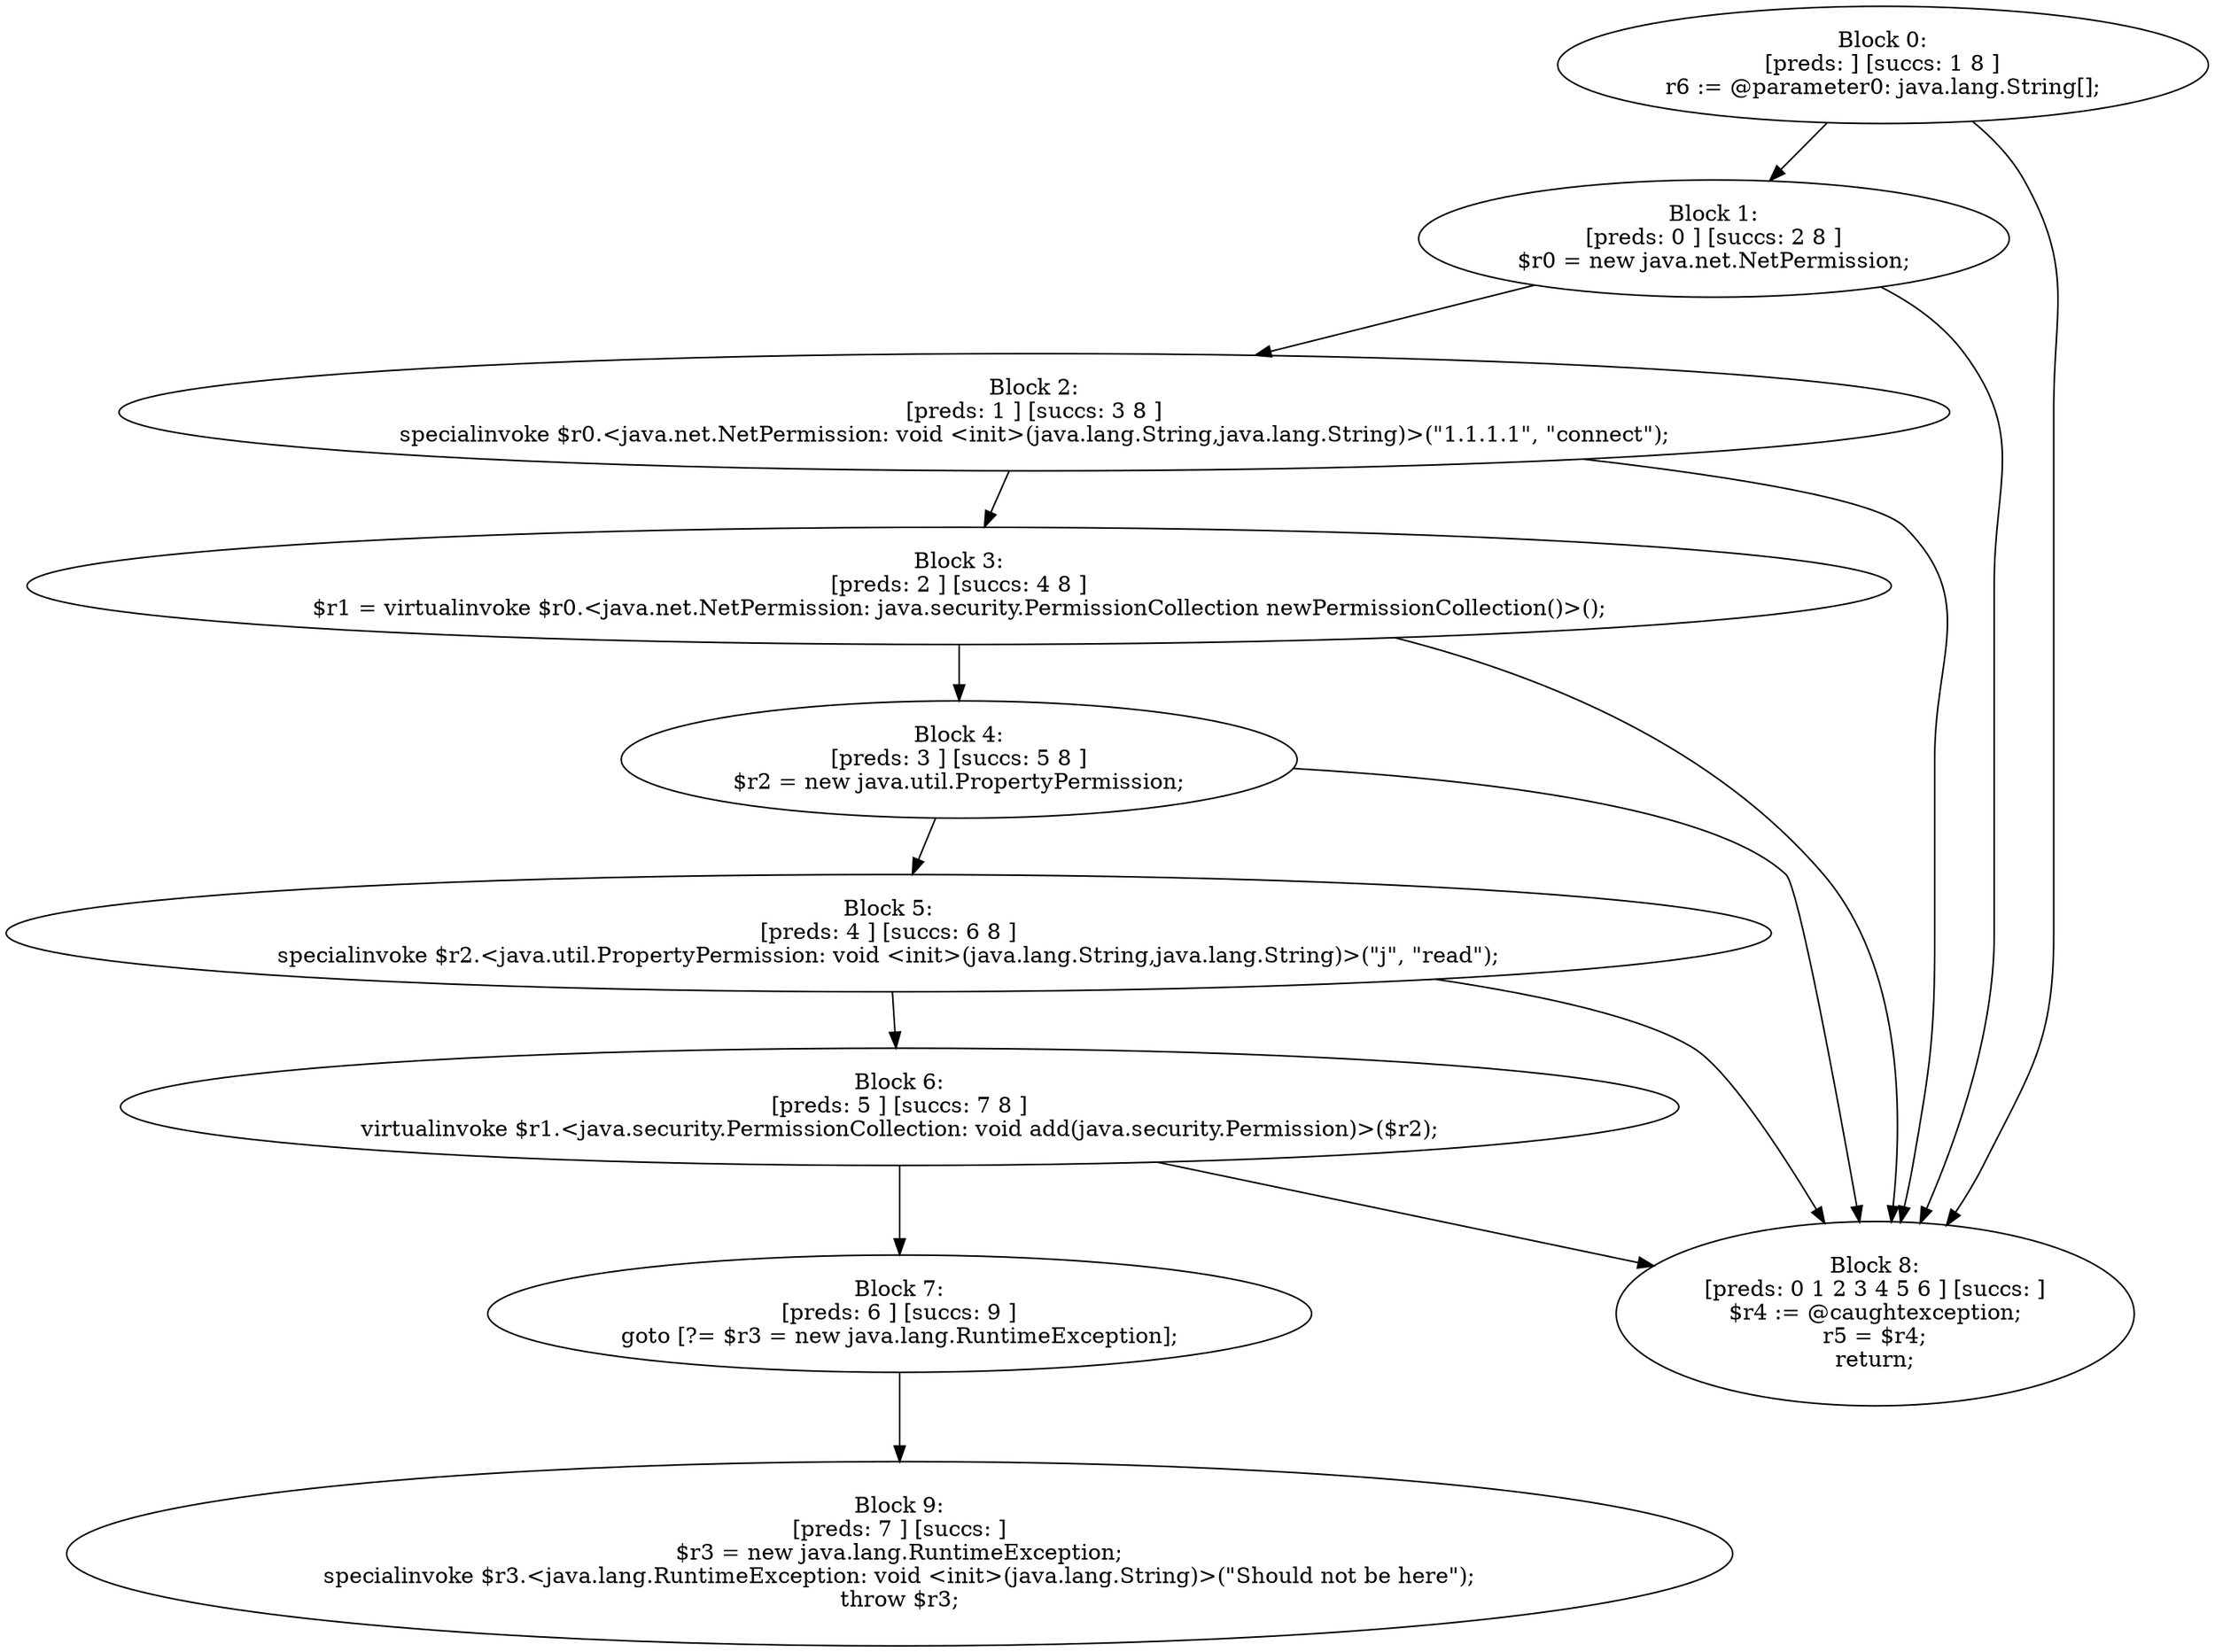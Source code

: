 digraph "unitGraph" {
    "Block 0:
[preds: ] [succs: 1 8 ]
r6 := @parameter0: java.lang.String[];
"
    "Block 1:
[preds: 0 ] [succs: 2 8 ]
$r0 = new java.net.NetPermission;
"
    "Block 2:
[preds: 1 ] [succs: 3 8 ]
specialinvoke $r0.<java.net.NetPermission: void <init>(java.lang.String,java.lang.String)>(\"1.1.1.1\", \"connect\");
"
    "Block 3:
[preds: 2 ] [succs: 4 8 ]
$r1 = virtualinvoke $r0.<java.net.NetPermission: java.security.PermissionCollection newPermissionCollection()>();
"
    "Block 4:
[preds: 3 ] [succs: 5 8 ]
$r2 = new java.util.PropertyPermission;
"
    "Block 5:
[preds: 4 ] [succs: 6 8 ]
specialinvoke $r2.<java.util.PropertyPermission: void <init>(java.lang.String,java.lang.String)>(\"j\", \"read\");
"
    "Block 6:
[preds: 5 ] [succs: 7 8 ]
virtualinvoke $r1.<java.security.PermissionCollection: void add(java.security.Permission)>($r2);
"
    "Block 7:
[preds: 6 ] [succs: 9 ]
goto [?= $r3 = new java.lang.RuntimeException];
"
    "Block 8:
[preds: 0 1 2 3 4 5 6 ] [succs: ]
$r4 := @caughtexception;
r5 = $r4;
return;
"
    "Block 9:
[preds: 7 ] [succs: ]
$r3 = new java.lang.RuntimeException;
specialinvoke $r3.<java.lang.RuntimeException: void <init>(java.lang.String)>(\"Should not be here\");
throw $r3;
"
    "Block 0:
[preds: ] [succs: 1 8 ]
r6 := @parameter0: java.lang.String[];
"->"Block 1:
[preds: 0 ] [succs: 2 8 ]
$r0 = new java.net.NetPermission;
";
    "Block 0:
[preds: ] [succs: 1 8 ]
r6 := @parameter0: java.lang.String[];
"->"Block 8:
[preds: 0 1 2 3 4 5 6 ] [succs: ]
$r4 := @caughtexception;
r5 = $r4;
return;
";
    "Block 1:
[preds: 0 ] [succs: 2 8 ]
$r0 = new java.net.NetPermission;
"->"Block 2:
[preds: 1 ] [succs: 3 8 ]
specialinvoke $r0.<java.net.NetPermission: void <init>(java.lang.String,java.lang.String)>(\"1.1.1.1\", \"connect\");
";
    "Block 1:
[preds: 0 ] [succs: 2 8 ]
$r0 = new java.net.NetPermission;
"->"Block 8:
[preds: 0 1 2 3 4 5 6 ] [succs: ]
$r4 := @caughtexception;
r5 = $r4;
return;
";
    "Block 2:
[preds: 1 ] [succs: 3 8 ]
specialinvoke $r0.<java.net.NetPermission: void <init>(java.lang.String,java.lang.String)>(\"1.1.1.1\", \"connect\");
"->"Block 3:
[preds: 2 ] [succs: 4 8 ]
$r1 = virtualinvoke $r0.<java.net.NetPermission: java.security.PermissionCollection newPermissionCollection()>();
";
    "Block 2:
[preds: 1 ] [succs: 3 8 ]
specialinvoke $r0.<java.net.NetPermission: void <init>(java.lang.String,java.lang.String)>(\"1.1.1.1\", \"connect\");
"->"Block 8:
[preds: 0 1 2 3 4 5 6 ] [succs: ]
$r4 := @caughtexception;
r5 = $r4;
return;
";
    "Block 3:
[preds: 2 ] [succs: 4 8 ]
$r1 = virtualinvoke $r0.<java.net.NetPermission: java.security.PermissionCollection newPermissionCollection()>();
"->"Block 4:
[preds: 3 ] [succs: 5 8 ]
$r2 = new java.util.PropertyPermission;
";
    "Block 3:
[preds: 2 ] [succs: 4 8 ]
$r1 = virtualinvoke $r0.<java.net.NetPermission: java.security.PermissionCollection newPermissionCollection()>();
"->"Block 8:
[preds: 0 1 2 3 4 5 6 ] [succs: ]
$r4 := @caughtexception;
r5 = $r4;
return;
";
    "Block 4:
[preds: 3 ] [succs: 5 8 ]
$r2 = new java.util.PropertyPermission;
"->"Block 5:
[preds: 4 ] [succs: 6 8 ]
specialinvoke $r2.<java.util.PropertyPermission: void <init>(java.lang.String,java.lang.String)>(\"j\", \"read\");
";
    "Block 4:
[preds: 3 ] [succs: 5 8 ]
$r2 = new java.util.PropertyPermission;
"->"Block 8:
[preds: 0 1 2 3 4 5 6 ] [succs: ]
$r4 := @caughtexception;
r5 = $r4;
return;
";
    "Block 5:
[preds: 4 ] [succs: 6 8 ]
specialinvoke $r2.<java.util.PropertyPermission: void <init>(java.lang.String,java.lang.String)>(\"j\", \"read\");
"->"Block 6:
[preds: 5 ] [succs: 7 8 ]
virtualinvoke $r1.<java.security.PermissionCollection: void add(java.security.Permission)>($r2);
";
    "Block 5:
[preds: 4 ] [succs: 6 8 ]
specialinvoke $r2.<java.util.PropertyPermission: void <init>(java.lang.String,java.lang.String)>(\"j\", \"read\");
"->"Block 8:
[preds: 0 1 2 3 4 5 6 ] [succs: ]
$r4 := @caughtexception;
r5 = $r4;
return;
";
    "Block 6:
[preds: 5 ] [succs: 7 8 ]
virtualinvoke $r1.<java.security.PermissionCollection: void add(java.security.Permission)>($r2);
"->"Block 7:
[preds: 6 ] [succs: 9 ]
goto [?= $r3 = new java.lang.RuntimeException];
";
    "Block 6:
[preds: 5 ] [succs: 7 8 ]
virtualinvoke $r1.<java.security.PermissionCollection: void add(java.security.Permission)>($r2);
"->"Block 8:
[preds: 0 1 2 3 4 5 6 ] [succs: ]
$r4 := @caughtexception;
r5 = $r4;
return;
";
    "Block 7:
[preds: 6 ] [succs: 9 ]
goto [?= $r3 = new java.lang.RuntimeException];
"->"Block 9:
[preds: 7 ] [succs: ]
$r3 = new java.lang.RuntimeException;
specialinvoke $r3.<java.lang.RuntimeException: void <init>(java.lang.String)>(\"Should not be here\");
throw $r3;
";
}
